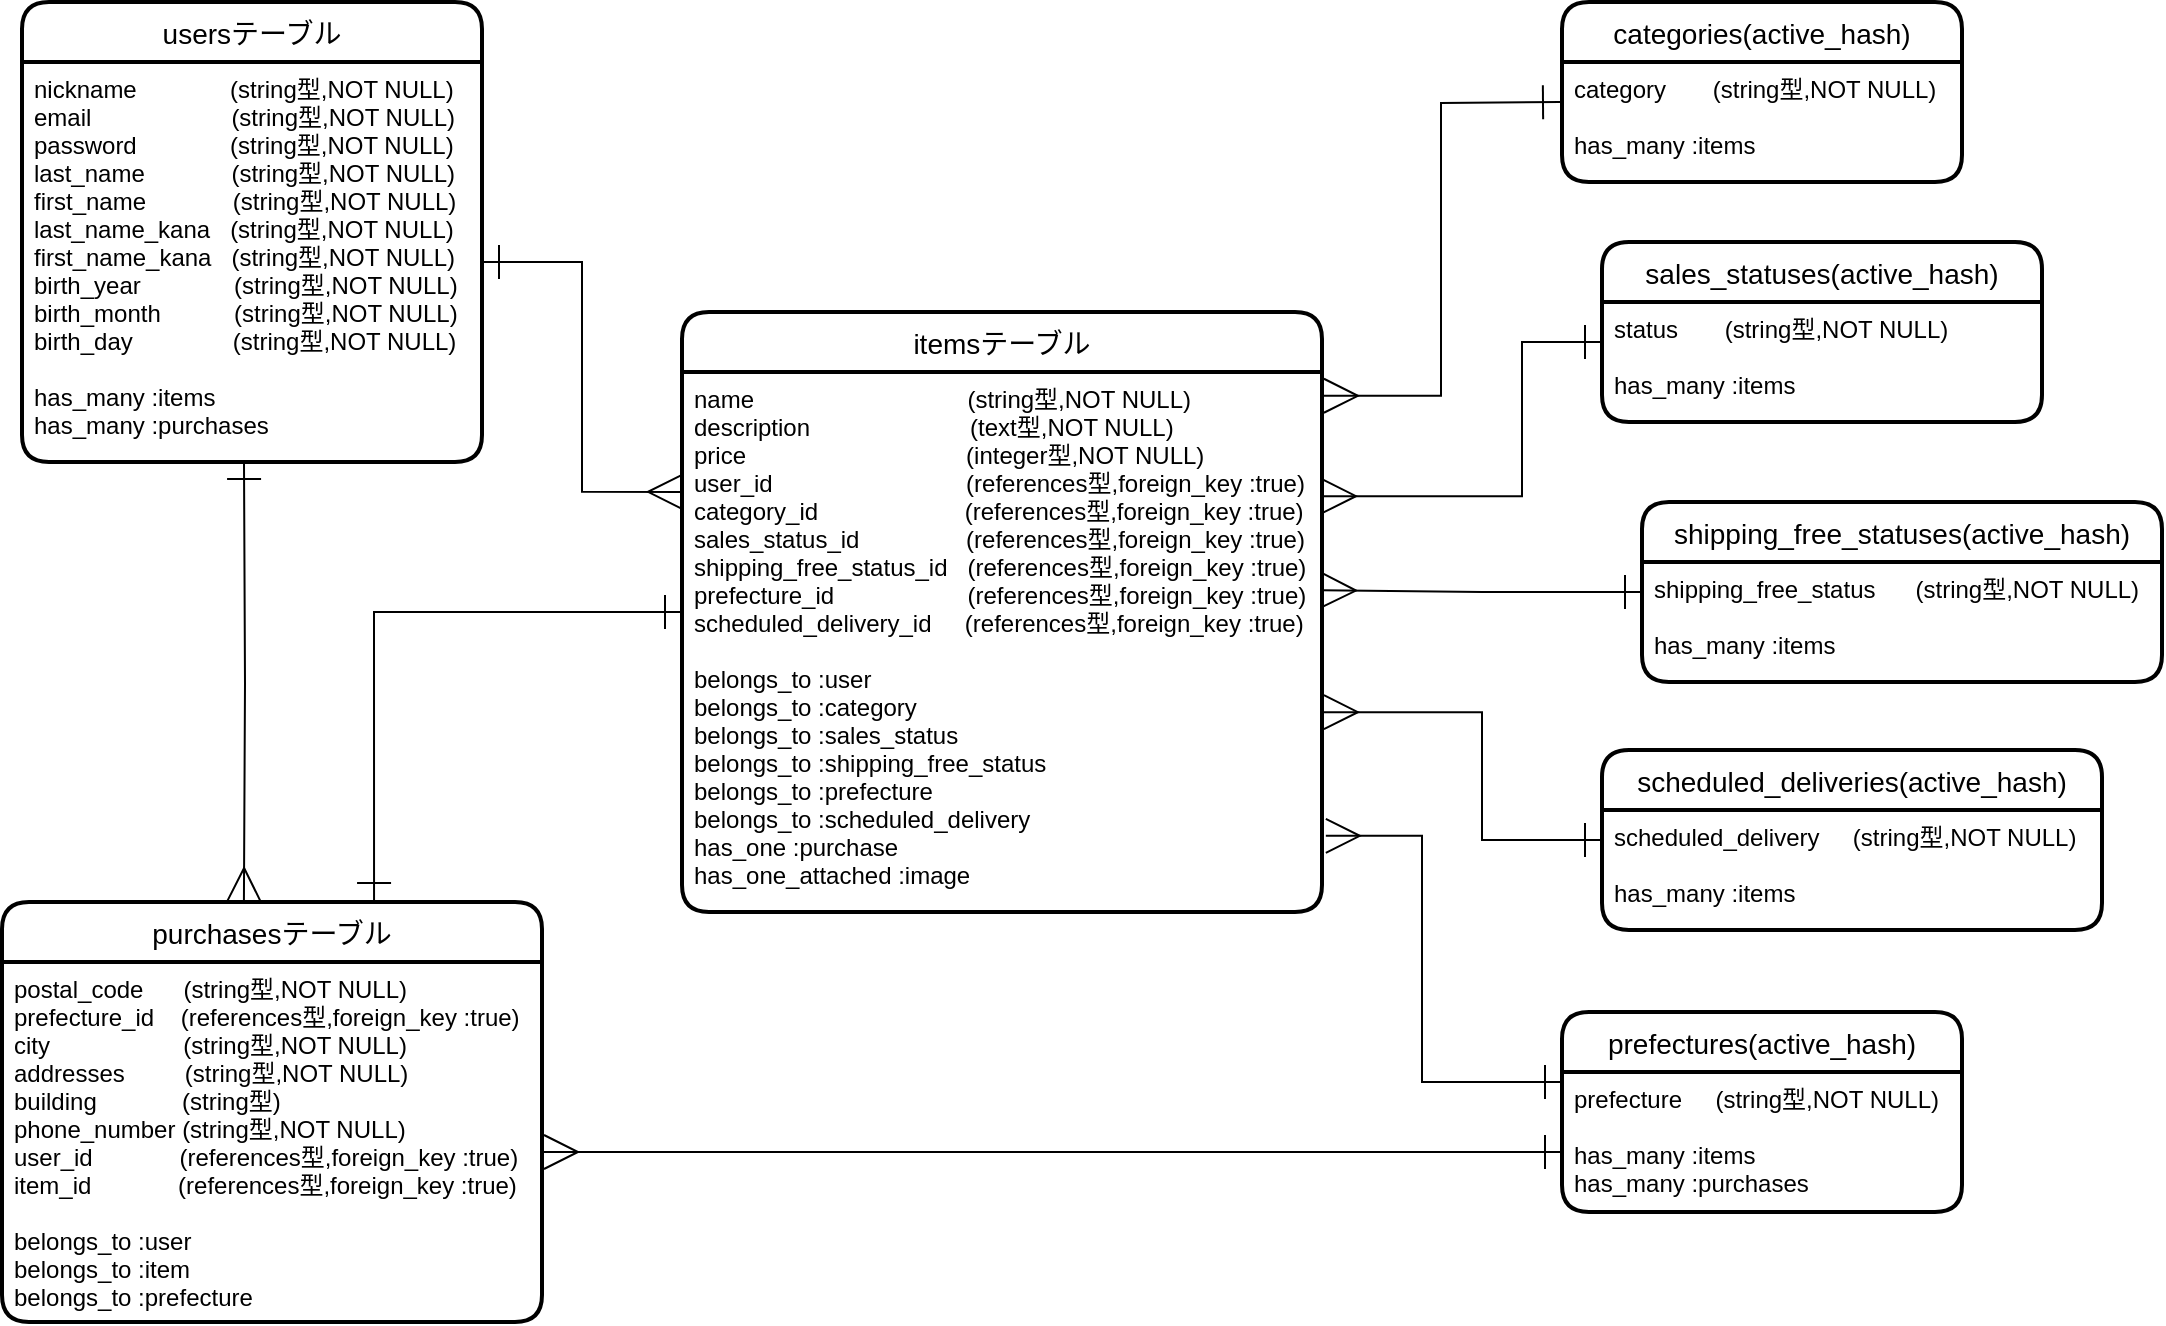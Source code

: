<mxfile>
    <diagram id="3O3m3YBzTW9Ki1MCMg5a" name="ページ1">
        <mxGraphModel dx="751" dy="417" grid="1" gridSize="10" guides="1" tooltips="1" connect="1" arrows="1" fold="1" page="1" pageScale="1" pageWidth="1169" pageHeight="827" math="0" shadow="0">
            <root>
                <mxCell id="0"/>
                <mxCell id="1" parent="0"/>
                <mxCell id="8" value="usersテーブル" style="swimlane;childLayout=stackLayout;horizontal=1;startSize=30;horizontalStack=0;rounded=1;fontSize=14;fontStyle=0;strokeWidth=2;resizeParent=0;resizeLast=1;shadow=0;dashed=0;align=center;" parent="1" vertex="1">
                    <mxGeometry x="30" y="40" width="230" height="230" as="geometry"/>
                </mxCell>
                <mxCell id="9" value="nickname              (string型,NOT NULL)&#10;email                     (string型,NOT NULL)&#10;password              (string型,NOT NULL)&#10;last_name             (string型,NOT NULL)&#10;first_name             (string型,NOT NULL)&#10;last_name_kana   (string型,NOT NULL)&#10;first_name_kana   (string型,NOT NULL)&#10;birth_year              (string型,NOT NULL)&#10;birth_month           (string型,NOT NULL)&#10;birth_day               (string型,NOT NULL)&#10;&#10;has_many :items&#10;has_many :purchases" style="align=left;fillColor=none;spacingLeft=4;fontSize=12;verticalAlign=top;resizable=0;rotatable=0;part=1;strokeColor=none;" parent="8" vertex="1">
                    <mxGeometry y="30" width="230" height="200" as="geometry"/>
                </mxCell>
                <mxCell id="158" style="edgeStyle=orthogonalEdgeStyle;rounded=0;orthogonalLoop=1;jettySize=auto;html=1;entryX=0.689;entryY=-0.005;entryDx=0;entryDy=0;entryPerimeter=0;startArrow=ERone;startFill=0;startSize=15;endArrow=ERone;endFill=0;endSize=15;" parent="1" source="10" target="145" edge="1">
                    <mxGeometry relative="1" as="geometry"/>
                </mxCell>
                <mxCell id="10" value="itemsテーブル" style="swimlane;childLayout=stackLayout;horizontal=1;startSize=30;horizontalStack=0;rounded=1;fontSize=14;fontStyle=0;strokeWidth=2;resizeParent=0;resizeLast=1;shadow=0;dashed=0;align=center;" parent="1" vertex="1">
                    <mxGeometry x="360" y="195" width="320" height="300" as="geometry"/>
                </mxCell>
                <mxCell id="11" value="name                                (string型,NOT NULL)&#10;description                        (text型,NOT NULL)&#10;price                                 (integer型,NOT NULL)&#10;user_id                             (references型,foreign_key :true)&#10;category_id                      (references型,foreign_key :true)&#10;sales_status_id                (references型,foreign_key :true)&#10;shipping_free_status_id   (references型,foreign_key :true)&#10;prefecture_id                    (references型,foreign_key :true)&#10;scheduled_delivery_id     (references型,foreign_key :true)&#10;&#10;belongs_to :user&#10;belongs_to :category&#10;belongs_to :sales_status&#10;belongs_to :shipping_free_status&#10;belongs_to :prefecture&#10;belongs_to :scheduled_delivery&#10;has_one :purchase&#10;has_one_attached :image" style="align=left;strokeColor=none;fillColor=none;spacingLeft=4;fontSize=12;verticalAlign=top;resizable=0;rotatable=0;part=1;" parent="10" vertex="1">
                    <mxGeometry y="30" width="320" height="270" as="geometry"/>
                </mxCell>
                <mxCell id="133" value="sales_statuses(active_hash)" style="swimlane;childLayout=stackLayout;horizontal=1;startSize=30;horizontalStack=0;rounded=1;fontSize=14;fontStyle=0;strokeWidth=2;resizeParent=0;resizeLast=1;shadow=0;dashed=0;align=center;" parent="1" vertex="1">
                    <mxGeometry x="820" y="160" width="220" height="90" as="geometry"/>
                </mxCell>
                <mxCell id="134" value="status       (string型,NOT NULL)&#10;&#10;has_many :items" style="align=left;strokeColor=none;fillColor=none;spacingLeft=4;fontSize=12;verticalAlign=top;resizable=0;rotatable=0;part=1;" parent="133" vertex="1">
                    <mxGeometry y="30" width="220" height="60" as="geometry"/>
                </mxCell>
                <mxCell id="135" value="categories(active_hash)" style="swimlane;childLayout=stackLayout;horizontal=1;startSize=30;horizontalStack=0;rounded=1;fontSize=14;fontStyle=0;strokeWidth=2;resizeParent=0;resizeLast=1;shadow=0;dashed=0;align=center;" parent="1" vertex="1">
                    <mxGeometry x="800" y="40" width="200" height="90" as="geometry"/>
                </mxCell>
                <mxCell id="136" value="category       (string型,NOT NULL)&#10;&#10;has_many :items" style="align=left;strokeColor=none;fillColor=none;spacingLeft=4;fontSize=12;verticalAlign=top;resizable=0;rotatable=0;part=1;" parent="135" vertex="1">
                    <mxGeometry y="30" width="200" height="60" as="geometry"/>
                </mxCell>
                <mxCell id="178" style="edgeStyle=orthogonalEdgeStyle;rounded=0;orthogonalLoop=1;jettySize=auto;html=1;startArrow=ERone;startFill=0;startSize=15;endArrow=ERmany;endFill=0;endSize=15;entryX=1;entryY=0.404;entryDx=0;entryDy=0;entryPerimeter=0;" parent="1" source="137" target="11" edge="1">
                    <mxGeometry relative="1" as="geometry">
                        <mxPoint x="680" y="345" as="targetPoint"/>
                    </mxGeometry>
                </mxCell>
                <mxCell id="137" value="shipping_free_statuses(active_hash)" style="swimlane;childLayout=stackLayout;horizontal=1;startSize=30;horizontalStack=0;rounded=1;fontSize=14;fontStyle=0;strokeWidth=2;resizeParent=0;resizeLast=1;shadow=0;dashed=0;align=center;" parent="1" vertex="1">
                    <mxGeometry x="840" y="290" width="260" height="90" as="geometry"/>
                </mxCell>
                <mxCell id="138" value="shipping_free_status      (string型,NOT NULL)&#10;&#10;has_many :items" style="align=left;strokeColor=none;fillColor=none;spacingLeft=4;fontSize=12;verticalAlign=top;resizable=0;rotatable=0;part=1;" parent="137" vertex="1">
                    <mxGeometry y="30" width="260" height="60" as="geometry"/>
                </mxCell>
                <mxCell id="141" value="scheduled_deliveries(active_hash)" style="swimlane;childLayout=stackLayout;horizontal=1;startSize=30;horizontalStack=0;rounded=1;fontSize=14;fontStyle=0;strokeWidth=2;resizeParent=0;resizeLast=1;shadow=0;dashed=0;align=center;" parent="1" vertex="1">
                    <mxGeometry x="820" y="414" width="250" height="90" as="geometry"/>
                </mxCell>
                <mxCell id="142" value="scheduled_delivery     (string型,NOT NULL)&#10;&#10;has_many :items" style="align=left;strokeColor=none;fillColor=none;spacingLeft=4;fontSize=12;verticalAlign=top;resizable=0;rotatable=0;part=1;" parent="141" vertex="1">
                    <mxGeometry y="30" width="250" height="60" as="geometry"/>
                </mxCell>
                <mxCell id="145" value="purchasesテーブル" style="swimlane;childLayout=stackLayout;horizontal=1;startSize=30;horizontalStack=0;rounded=1;fontSize=14;fontStyle=0;strokeWidth=2;resizeParent=0;resizeLast=1;shadow=0;dashed=0;align=center;" parent="1" vertex="1">
                    <mxGeometry x="20" y="490" width="270" height="210" as="geometry"/>
                </mxCell>
                <mxCell id="146" value="postal_code      (string型,NOT NULL)&#10;prefecture_id    (references型,foreign_key :true)&#10;city                    (string型,NOT NULL)&#10;addresses         (string型,NOT NULL)&#10;building　　　  (string型)&#10;phone_number (string型,NOT NULL)&#10;user_id             (references型,foreign_key :true)&#10;item_id             (references型,foreign_key :true)&#10;&#10;belongs_to :user&#10;belongs_to :item&#10;belongs_to :prefecture" style="align=left;strokeColor=none;fillColor=none;spacingLeft=4;fontSize=12;verticalAlign=top;resizable=0;rotatable=0;part=1;" parent="145" vertex="1">
                    <mxGeometry y="30" width="270" height="180" as="geometry"/>
                </mxCell>
                <mxCell id="147" style="edgeStyle=orthogonalEdgeStyle;rounded=0;orthogonalLoop=1;jettySize=auto;html=1;entryX=1.003;entryY=0.044;entryDx=0;entryDy=0;entryPerimeter=0;endArrow=ERmany;endFill=0;startArrow=ERone;startFill=0;endSize=15;startSize=15;" parent="1" target="11" edge="1">
                    <mxGeometry relative="1" as="geometry">
                        <mxPoint x="799" y="90" as="sourcePoint"/>
                    </mxGeometry>
                </mxCell>
                <mxCell id="148" style="edgeStyle=orthogonalEdgeStyle;rounded=0;orthogonalLoop=1;jettySize=auto;html=1;startArrow=ERone;startFill=0;endArrow=ERmany;endFill=0;endSize=15;startSize=15;entryX=1;entryY=0.23;entryDx=0;entryDy=0;entryPerimeter=0;" parent="1" target="11" edge="1">
                    <mxGeometry relative="1" as="geometry">
                        <mxPoint x="820" y="210" as="sourcePoint"/>
                        <mxPoint x="682" y="300" as="targetPoint"/>
                        <Array as="points">
                            <mxPoint x="780" y="210"/>
                            <mxPoint x="780" y="287"/>
                        </Array>
                    </mxGeometry>
                </mxCell>
                <mxCell id="156" style="edgeStyle=orthogonalEdgeStyle;rounded=0;orthogonalLoop=1;jettySize=auto;html=1;entryX=1.003;entryY=0.63;entryDx=0;entryDy=0;entryPerimeter=0;startArrow=ERone;startFill=0;startSize=15;endSize=15;endArrow=ERmany;endFill=0;exitX=0;exitY=0.25;exitDx=0;exitDy=0;" parent="1" source="142" target="11" edge="1">
                    <mxGeometry relative="1" as="geometry">
                        <Array as="points">
                            <mxPoint x="760" y="459"/>
                            <mxPoint x="760" y="395"/>
                        </Array>
                    </mxGeometry>
                </mxCell>
                <mxCell id="164" style="edgeStyle=orthogonalEdgeStyle;rounded=0;orthogonalLoop=1;jettySize=auto;html=1;entryX=0.448;entryY=0;entryDx=0;entryDy=0;entryPerimeter=0;startArrow=ERone;startFill=0;startSize=15;endArrow=ERmany;endFill=0;endSize=15;" parent="1" target="145" edge="1">
                    <mxGeometry relative="1" as="geometry">
                        <mxPoint x="141" y="270" as="sourcePoint"/>
                    </mxGeometry>
                </mxCell>
                <mxCell id="165" style="edgeStyle=orthogonalEdgeStyle;rounded=0;orthogonalLoop=1;jettySize=auto;html=1;startArrow=ERone;startFill=0;startSize=15;endArrow=ERmany;endFill=0;endSize=15;entryX=1.006;entryY=0.859;entryDx=0;entryDy=0;entryPerimeter=0;" parent="1" target="11" edge="1">
                    <mxGeometry relative="1" as="geometry">
                        <mxPoint x="800" y="580" as="sourcePoint"/>
                        <mxPoint x="679" y="502" as="targetPoint"/>
                        <Array as="points">
                            <mxPoint x="730" y="580"/>
                            <mxPoint x="730" y="457"/>
                        </Array>
                    </mxGeometry>
                </mxCell>
                <mxCell id="170" style="edgeStyle=orthogonalEdgeStyle;rounded=0;orthogonalLoop=1;jettySize=auto;html=1;exitX=1;exitY=0.5;exitDx=0;exitDy=0;entryX=0;entryY=0.222;entryDx=0;entryDy=0;entryPerimeter=0;startArrow=ERone;startFill=0;startSize=15;endArrow=ERmany;endFill=0;endSize=15;" parent="1" source="9" target="11" edge="1">
                    <mxGeometry relative="1" as="geometry"/>
                </mxCell>
                <mxCell id="179" style="edgeStyle=orthogonalEdgeStyle;rounded=0;orthogonalLoop=1;jettySize=auto;html=1;entryX=0;entryY=0.75;entryDx=0;entryDy=0;startArrow=ERmany;startFill=0;startSize=15;endArrow=ERone;endFill=0;endSize=15;" parent="1" edge="1">
                    <mxGeometry relative="1" as="geometry">
                        <mxPoint x="291" y="615" as="sourcePoint"/>
                        <mxPoint x="800" y="615" as="targetPoint"/>
                    </mxGeometry>
                </mxCell>
                <mxCell id="182" value="prefectures(active_hash)" style="swimlane;childLayout=stackLayout;horizontal=1;startSize=30;horizontalStack=0;rounded=1;fontSize=14;fontStyle=0;strokeWidth=2;resizeParent=0;resizeLast=1;shadow=0;dashed=0;align=center;" vertex="1" parent="1">
                    <mxGeometry x="800" y="545" width="200" height="100" as="geometry"/>
                </mxCell>
                <mxCell id="183" value="prefecture     (string型,NOT NULL)&#10;&#10;has_many :items&#10;has_many :purchases" style="align=left;strokeColor=none;fillColor=none;spacingLeft=4;fontSize=12;verticalAlign=top;resizable=0;rotatable=0;part=1;" vertex="1" parent="182">
                    <mxGeometry y="30" width="200" height="70" as="geometry"/>
                </mxCell>
            </root>
        </mxGraphModel>
    </diagram>
</mxfile>